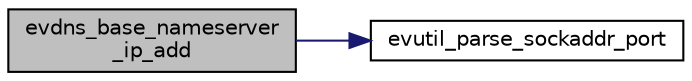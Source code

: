 digraph "evdns_base_nameserver_ip_add"
{
 // LATEX_PDF_SIZE
  edge [fontname="Helvetica",fontsize="10",labelfontname="Helvetica",labelfontsize="10"];
  node [fontname="Helvetica",fontsize="10",shape=record];
  rankdir="LR";
  Node11 [label="evdns_base_nameserver\l_ip_add",height=0.2,width=0.4,color="black", fillcolor="grey75", style="filled", fontcolor="black",tooltip=" "];
  Node11 -> Node12 [color="midnightblue",fontsize="10",style="solid",fontname="Helvetica"];
  Node12 [label="evutil_parse_sockaddr_port",height=0.2,width=0.4,color="black", fillcolor="white", style="filled",URL="$util_8h.html#a97d4f315d5c40c4f604f6c9ae694a684",tooltip=" "];
}
